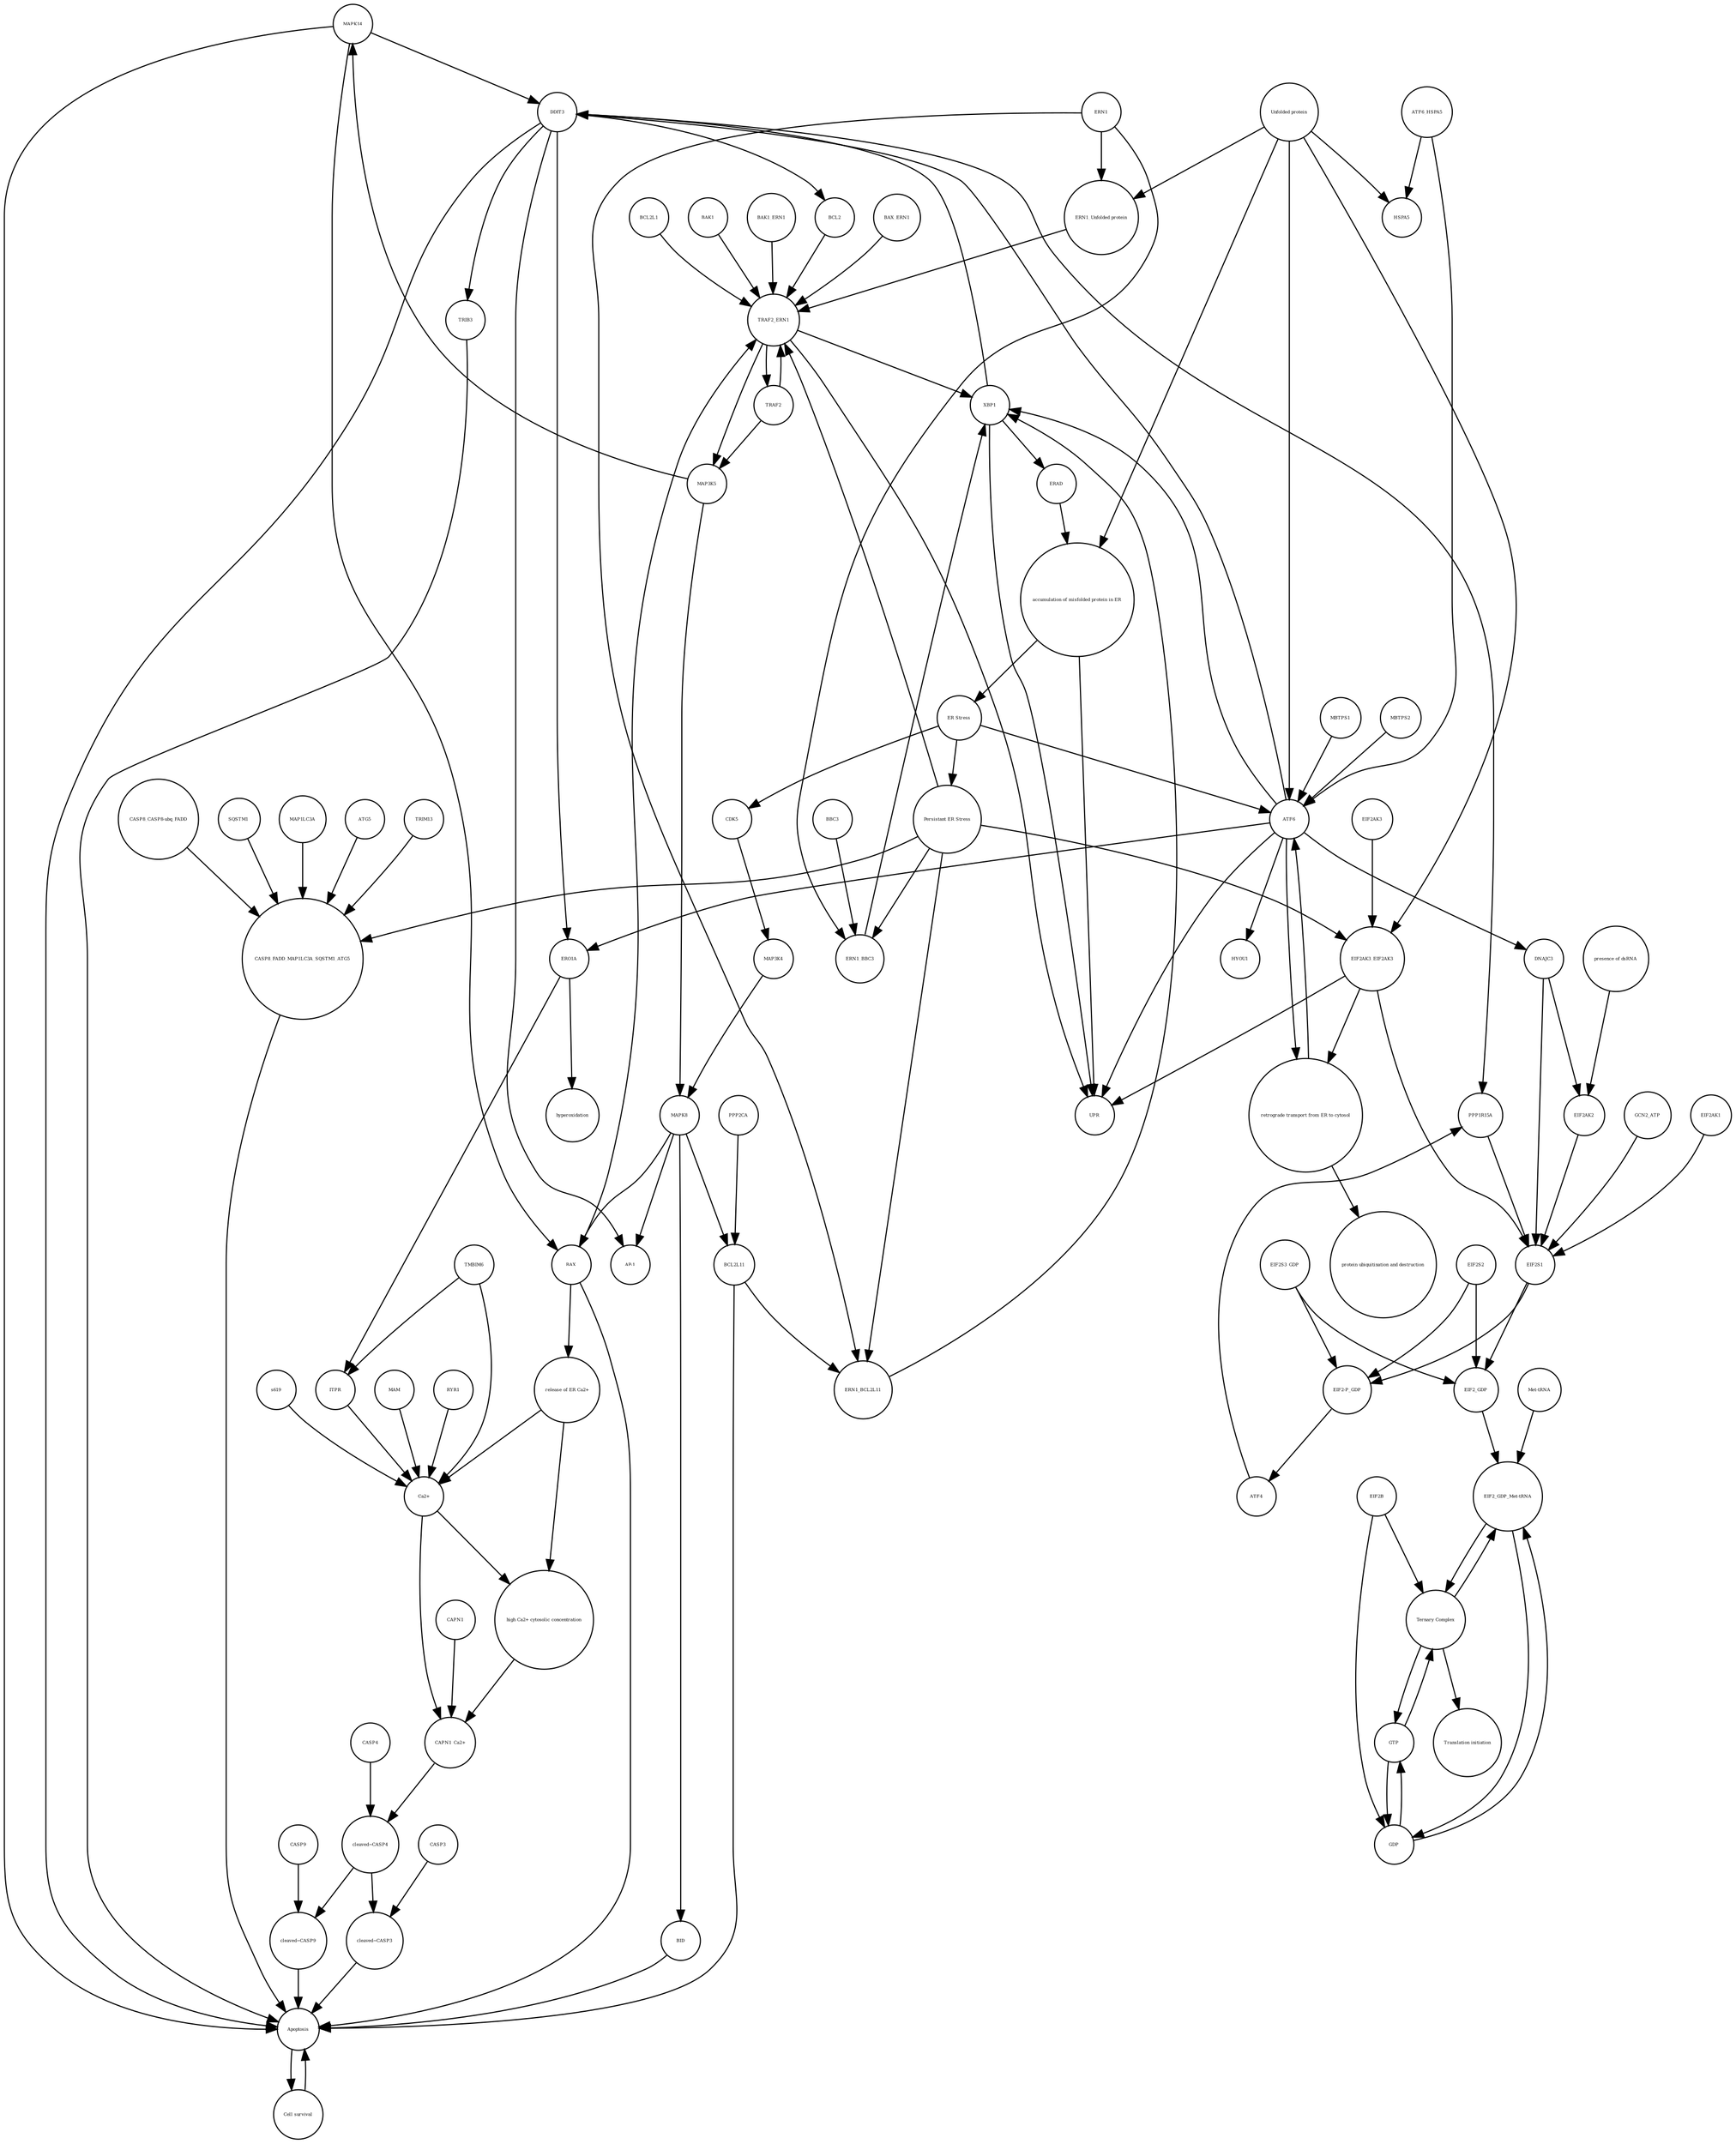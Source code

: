 strict digraph  {
"release of ER Ca2+" [annotation="urn_miriam_obo.go_GO%3A0032471", bipartite=0, cls=phenotype, fontsize=4, label="release of ER Ca2+", shape=circle];
"high Ca2+ cytosolic concentration" [annotation="urn_miriam_obo.go_GO%3A1902656", bipartite=0, cls=phenotype, fontsize=4, label="high Ca2+ cytosolic concentration", shape=circle];
XBP1 [annotation="urn_miriam_hgnc.symbol_XBP1", bipartite=0, cls=macromolecule, fontsize=4, label=XBP1, shape=circle];
UPR [annotation="urn_miriam_obo.go_GO%3A0006986", bipartite=0, cls=phenotype, fontsize=4, label=UPR, shape=circle];
ERAD [annotation="urn_miriam_obo.go_GO%3A0036503", bipartite=0, cls=phenotype, fontsize=4, label=ERAD, shape=circle];
MAPK14 [annotation="urn_miriam_hgnc.symbol_MAPK14", bipartite=0, cls=macromolecule, fontsize=4, label=MAPK14, shape=circle];
Apoptosis [annotation="urn_miriam_obo.go_GO%3A0006921", bipartite=0, cls=phenotype, fontsize=4, label=Apoptosis, shape=circle];
DDIT3 [annotation="urn_miriam_hgnc.symbol_DDIT3", bipartite=0, cls=macromolecule, fontsize=4, label=DDIT3, shape=circle];
"Ternary Complex" [annotation="", bipartite=0, cls=complex, fontsize=4, label="Ternary Complex", shape=circle];
"Translation initiation" [annotation="urn_miriam_obo.go_GO%3A0006412", bipartite=0, cls=phenotype, fontsize=4, label="Translation initiation", shape=circle];
BAX [annotation="urn_miriam_hgnc.symbol_BAX", bipartite=0, cls=macromolecule, fontsize=4, label=BAX, shape=circle];
ATF6 [annotation="urn_miriam_hgnc.symbol_ATF6", bipartite=0, cls=macromolecule, fontsize=4, label=ATF6, shape=circle];
"retrograde transport from ER to cytosol" [annotation="urn_miriam_obo.go_GO%3A0030970", bipartite=0, cls=phenotype, fontsize=4, label="retrograde transport from ER to cytosol", shape=circle];
"ER Stress" [annotation="urn_miriam_obo.go_GO%3A0034976", bipartite=0, cls=phenotype, fontsize=4, label="ER Stress", shape=circle];
"Persistant ER Stress" [annotation="urn_miriam_obo.go_GO%3A0034976", bipartite=0, cls=phenotype, fontsize=4, label="Persistant ER Stress", shape=circle];
CASP8_FADD_MAP1LC3A_SQSTM1_ATG5 [annotation="", bipartite=0, cls=complex, fontsize=4, label=CASP8_FADD_MAP1LC3A_SQSTM1_ATG5, shape=circle];
"Ca2+" [annotation="urn_miriam_obo.chebi_CHEBI%3A29108", bipartite=0, cls="simple chemical", fontsize=4, label="Ca2+", shape=circle];
"Unfolded protein" [annotation="", bipartite=0, cls=macromolecule, fontsize=4, label="Unfolded protein", shape=circle];
"accumulation of misfolded protein in ER" [annotation="urn_miriam_obo.go_GO%3A0006986", bipartite=0, cls=phenotype, fontsize=4, label="accumulation of misfolded protein in ER", shape=circle];
EIF2AK3_EIF2AK3 [annotation="", bipartite=0, cls=complex, fontsize=4, label=EIF2AK3_EIF2AK3, shape=circle];
TRAF2_ERN1 [annotation="", bipartite=0, cls=complex, fontsize=4, label=TRAF2_ERN1, shape=circle];
BCL2L11 [annotation="urn_miriam_hgnc.symbol_BCL2L11", bipartite=0, cls=macromolecule, fontsize=4, label=BCL2L11, shape=circle];
BID [annotation="urn_miriam_hgnc.symbol_BID", bipartite=0, cls=macromolecule, fontsize=4, label=BID, shape=circle];
TRIB3 [annotation="urn_miriam_hgnc.symbol_TRIB3", bipartite=0, cls=macromolecule, fontsize=4, label=TRIB3, shape=circle];
"cleaved~CASP3" [annotation="urn_miriam_hgnc.symbol_CASP3", bipartite=0, cls=macromolecule, fontsize=4, label="cleaved~CASP3", shape=circle];
"cleaved~CASP9" [annotation="urn_miriam_hgnc.symbol_CASP9", bipartite=0, cls=macromolecule, fontsize=4, label="cleaved~CASP9", shape=circle];
ERO1A [annotation="urn_miriam_hgnc.symbol_ERO1A", bipartite=0, cls=macromolecule, fontsize=4, label=ERO1A, shape=circle];
hyperoxidation [annotation="urn_miriam_obo.go_GO%3A0018158", bipartite=0, cls=phenotype, fontsize=4, label=hyperoxidation, shape=circle];
"Cell survival" [annotation="urn_miriam_obo.go_GO%3A0043066", bipartite=0, cls=phenotype, fontsize=4, label="Cell survival", shape=circle];
MBTPS1 [annotation="urn_miriam_hgnc.symbol_MBTPS1", bipartite=0, cls=macromolecule, fontsize=4, label=MBTPS1, shape=circle];
EIF2AK2 [annotation="urn_miriam_hgnc.symbol_EIF2AK2", bipartite=0, cls=macromolecule, fontsize=4, label=EIF2AK2, shape=circle];
ERN1_BBC3 [annotation="", bipartite=0, cls=complex, fontsize=4, label=ERN1_BBC3, shape=circle];
CAPN1 [annotation="urn_miriam_hgnc.symbol_CAPN1", bipartite=0, cls=macromolecule, fontsize=4, label=CAPN1, shape=circle];
EIF2S2 [annotation="urn_miriam_hgnc.symbol_EIF2S2", bipartite=0, cls=macromolecule, fontsize=4, label=EIF2S2, shape=circle];
MAPK8 [annotation="urn_miriam_hgnc.symbol_MAPK8", bipartite=0, cls=macromolecule, fontsize=4, label=MAPK8, shape=circle];
BAX_ERN1 [annotation="", bipartite=0, cls=complex, fontsize=4, label=BAX_ERN1, shape=circle];
EIF2S3_GDP [annotation="", bipartite=0, cls=complex, fontsize=4, label=EIF2S3_GDP, shape=circle];
"AP-1" [annotation="urn_miriam_hgnc.symbol_FOS|urn_miriam_hgnc.symbol_FOSB|urn_miriam_hgnc.symbol_FOSL1|urn_miriam_hgnc.symbol_FOSL2|urn_miriam_hgnc.symbol_JUN|urn_miriam_hgnc.symbol_JUNB|urn_miriam_hgnc.symbol_JUND", bipartite=0, cls=macromolecule, fontsize=4, label="AP-1", shape=circle];
HYOU1 [annotation="urn_miriam_hgnc.symbol_HYOU1", bipartite=0, cls=macromolecule, fontsize=4, label=HYOU1, shape=circle];
GCN2_ATP [annotation="", bipartite=0, cls=complex, fontsize=4, label=GCN2_ATP, shape=circle];
"protein ubiquitination and destruction" [annotation="", bipartite=0, cls=phenotype, fontsize=4, label="protein ubiquitination and destruction", shape=circle];
CASP3 [annotation="urn_miriam_hgnc.symbol_CASP3", bipartite=0, cls=macromolecule, fontsize=4, label=CASP3, shape=circle];
"ERN1_Unfolded protein" [annotation="", bipartite=0, cls=complex, fontsize=4, label="ERN1_Unfolded protein", shape=circle];
MAM [annotation="urn_miriam_obo.go_GO%3A0044233", bipartite=0, cls=phenotype, fontsize=4, label=MAM, shape=circle];
MAP3K5 [annotation="urn_miriam_hgnc.symbol_MAP3K5", bipartite=0, cls=macromolecule, fontsize=4, label=MAP3K5, shape=circle];
EIF2S1 [annotation="urn_miriam_hgnc.symbol_EIF2S1", bipartite=0, cls=macromolecule, fontsize=4, label=EIF2S1, shape=circle];
CDK5 [annotation="urn_miriam_hgnc.symbol_CDK5", bipartite=0, cls=macromolecule, fontsize=4, label=CDK5, shape=circle];
RYR1 [annotation="urn_miriam_hgnc.symbol_RYR1", bipartite=0, cls=macromolecule, fontsize=4, label=RYR1, shape=circle];
MAP1LC3A [annotation="urn_miriam_hgnc.symbol_MAP1LC3A", bipartite=0, cls=macromolecule, fontsize=4, label=MAP1LC3A, shape=circle];
PPP2CA [annotation="urn_miriam_hgnc.symbol_PPP2CA", bipartite=0, cls=macromolecule, fontsize=4, label=PPP2CA, shape=circle];
MBTPS2 [annotation="urn_miriam_hgnc.symbol_MBTPS2", bipartite=0, cls=macromolecule, fontsize=4, label=MBTPS2, shape=circle];
CASP4 [annotation="urn_miriam_hgnc.symbol_CASP4", bipartite=0, cls=macromolecule, fontsize=4, label=CASP4, shape=circle];
"presence of dsRNA" [annotation="urn_miriam_obo.go_GO%3A0071359", bipartite=0, cls=phenotype, fontsize=4, label="presence of dsRNA", shape=circle];
"EIF2-P_GDP" [annotation="", bipartite=0, cls=complex, fontsize=4, label="EIF2-P_GDP", shape=circle];
ERN1 [annotation="urn_miriam_hgnc.symbol_ERN1", bipartite=0, cls=macromolecule, fontsize=4, label=ERN1, shape=circle];
ATG5 [annotation="urn_miriam_hgnc.symbol_ATG5", bipartite=0, cls=macromolecule, fontsize=4, label=ATG5, shape=circle];
EIF2_GDP [annotation="", bipartite=0, cls=complex, fontsize=4, label=EIF2_GDP, shape=circle];
BCL2L1 [annotation="urn_miriam_hgnc.symbol_BCL2L1", bipartite=0, cls=macromolecule, fontsize=4, label=BCL2L1, shape=circle];
PPP1R15A [annotation="urn_miriam_hgnc.symbol_PPP1R15A", bipartite=0, cls=macromolecule, fontsize=4, label=PPP1R15A, shape=circle];
"cleaved~CASP4" [annotation="urn_miriam_hgnc.symbol_CASP4", bipartite=0, cls=macromolecule, fontsize=4, label="cleaved~CASP4", shape=circle];
BBC3 [annotation="urn_miriam_hgnc.symbol_BBC3", bipartite=0, cls=macromolecule, fontsize=4, label=BBC3, shape=circle];
TRIM13 [annotation="urn_miriam_hgnc.symbol_TRIM13", bipartite=0, cls=macromolecule, fontsize=4, label=TRIM13, shape=circle];
"CAPN1_Ca2+" [annotation="", bipartite=0, cls=complex, fontsize=4, label="CAPN1_Ca2+", shape=circle];
ATF6_HSPA5 [annotation="", bipartite=0, cls=complex, fontsize=4, label=ATF6_HSPA5, shape=circle];
EIF2AK1 [annotation="urn_miriam_hgnc.symbol_EIF2AK1", bipartite=0, cls=macromolecule, fontsize=4, label=EIF2AK1, shape=circle];
BAK1 [annotation="urn_miriam_hgnc.symbol_BAK1", bipartite=0, cls=macromolecule, fontsize=4, label=BAK1, shape=circle];
"EIF2_GDP_Met-tRNA" [annotation="", bipartite=0, cls=complex, fontsize=4, label="EIF2_GDP_Met-tRNA", shape=circle];
GDP [annotation="urn_miriam_obo.chebi_CHEBI%3A65180", bipartite=0, cls="simple chemical", fontsize=4, label=GDP, shape=circle];
ATF4 [annotation="urn_miriam_hgnc.symbol_ATF4", bipartite=0, cls=macromolecule, fontsize=4, label=ATF4, shape=circle];
EIF2AK3 [annotation="urn_miriam_hgnc.symbol_EIF2AK3", bipartite=0, cls=macromolecule, fontsize=4, label=EIF2AK3, shape=circle];
TRAF2 [annotation="urn_miriam_hgnc.symbol_TRAF2", bipartite=0, cls=macromolecule, fontsize=4, label=TRAF2, shape=circle];
CASP9 [annotation="urn_miriam_hgnc.symbol_CSAP9", bipartite=0, cls=macromolecule, fontsize=4, label=CASP9, shape=circle];
EIF2B [annotation="", bipartite=0, cls=complex, fontsize=4, label=EIF2B, shape=circle];
TMBIM6 [annotation="urn_miriam_hgnc.symbol_TMBIM6", bipartite=0, cls=macromolecule, fontsize=4, label=TMBIM6, shape=circle];
HSPA5 [annotation="urn_miriam_hgnc.symbol_HSPA5", bipartite=0, cls=macromolecule, fontsize=4, label=HSPA5, shape=circle];
ITPR [annotation="urn_miriam_hgnc.symbol_ITPR1|urn_miriam_hgnc.symbol_ITPR2|urn_miriam_hgnc.symbol_ITPR3", bipartite=0, cls=macromolecule, fontsize=4, label=ITPR, shape=circle];
"CASP8_CASP8-ubq_FADD" [annotation="", bipartite=0, cls=complex, fontsize=4, label="CASP8_CASP8-ubq_FADD", shape=circle];
"Met-tRNA" [annotation="urn_miriam_hgnc_HGNC%3A34779", bipartite=0, cls="nucleic acid feature", fontsize=4, label="Met-tRNA", shape=circle];
"SQSTM1 " [annotation="urn_miriam_hgnc.symbol_SQSTM1", bipartite=0, cls=macromolecule, fontsize=4, label="SQSTM1 ", shape=circle];
DNAJC3 [annotation="urn_miriam_hgnc.symbol_DNAJC3", bipartite=0, cls=macromolecule, fontsize=4, label=DNAJC3, shape=circle];
BAK1_ERN1 [annotation="", bipartite=0, cls=complex, fontsize=4, label=BAK1_ERN1, shape=circle];
s619 [annotation="", bipartite=0, cls=complex, fontsize=4, label=s619, shape=circle];
MAP3K4 [annotation="urn_miriam_hgnc.symbol_MAP3K4", bipartite=0, cls=macromolecule, fontsize=4, label=MAP3K4, shape=circle];
GTP [annotation="urn_miriam_obo.chebi_CHEBI%3A57600", bipartite=0, cls="simple chemical", fontsize=4, label=GTP, shape=circle];
ERN1_BCL2L11 [annotation="", bipartite=0, cls=complex, fontsize=4, label=ERN1_BCL2L11, shape=circle];
BCL2 [annotation="urn_miriam_hgnc.symbol_BCL2", bipartite=0, cls="nucleic acid feature", fontsize=4, label=BCL2, shape=circle];
"release of ER Ca2+" -> "high Ca2+ cytosolic concentration"  [annotation="", interaction_type="necessary stimulation"];
"release of ER Ca2+" -> "Ca2+"  [annotation=urn_miriam_pubmed_23850759, interaction_type=catalysis];
"high Ca2+ cytosolic concentration" -> "CAPN1_Ca2+"  [annotation=urn_miriam_pubmed_19931333, interaction_type=catalysis];
XBP1 -> UPR  [annotation="", interaction_type="necessary stimulation"];
XBP1 -> ERAD  [annotation="", interaction_type="necessary stimulation"];
XBP1 -> DDIT3  [annotation="urn_miriam_pubmed_26587781|urn_miriam_pubmed_17991856|urn_miriam_pubmed_22802018", interaction_type=catalysis];
ERAD -> "accumulation of misfolded protein in ER"  [annotation="", interaction_type=modulation];
MAPK14 -> Apoptosis  [annotation="", interaction_type="necessary stimulation"];
MAPK14 -> BAX  [annotation="urn_miriam_pubmed_18191217|urn_miriam_pubmed_23430059|urn_miriam_pubmed_29450140", interaction_type=catalysis];
MAPK14 -> DDIT3  [annotation="urn_miriam_pubmed_23850759|urn_miriam_pubmed_23430059|urn_miriam_pubmed_26137585", interaction_type=catalysis];
Apoptosis -> "Cell survival"  [annotation="", interaction_type=modulation];
DDIT3 -> Apoptosis  [annotation="", interaction_type="necessary stimulation"];
DDIT3 -> BCL2  [annotation="urn_miriam_pubmed_30662442|urn_miriam_pubmed_23850759", interaction_type=inhibition];
DDIT3 -> TRIB3  [annotation="urn_miriam_pubmed_23430059|urn_miriam_pubmed_18940792", interaction_type=catalysis];
DDIT3 -> ERO1A  [annotation="urn_miriam_pubmed_23850759|urn_miriam_pubmed_25387528|urn_miriam_taxonomy_10090", interaction_type=catalysis];
DDIT3 -> "AP-1"  [annotation="urn_miriam_pubmed_26587781|urn_miriam_pubmed_23850759", interaction_type=catalysis];
DDIT3 -> PPP1R15A  [annotation="urn_miriam_pubmed_23850759|urn_miriam_pubmed_26584763", interaction_type=catalysis];
"Ternary Complex" -> "Translation initiation"  [annotation="", interaction_type="necessary stimulation"];
"Ternary Complex" -> "EIF2_GDP_Met-tRNA"  [annotation="", interaction_type=production];
"Ternary Complex" -> GTP  [annotation="", interaction_type=production];
BAX -> Apoptosis  [annotation="", interaction_type="necessary stimulation"];
BAX -> "release of ER Ca2+"  [annotation="", interaction_type="necessary stimulation"];
BAX -> TRAF2_ERN1  [annotation="urn_miriam_pubmed_23850759|urn_miriam_pubmed_23430059|urn_miriam_pubmed_26587781|urn_miriam_pubmed_30773986|urn_miriam_taxonomy_10090", interaction_type=catalysis];
ATF6 -> "retrograde transport from ER to cytosol"  [annotation="", interaction_type=modulation];
ATF6 -> UPR  [annotation="", interaction_type="necessary stimulation"];
ATF6 -> DDIT3  [annotation="urn_miriam_pubmed_26587781|urn_miriam_pubmed_17991856|urn_miriam_pubmed_22802018", interaction_type=catalysis];
ATF6 -> DNAJC3  [annotation="urn_miriam_pubmed_12601012|urn_miriam_pubmed_18360008|urn_miriam_taxonomy_10090", interaction_type=catalysis];
ATF6 -> HYOU1  [annotation="urn_miriam_pubmed_18360008|urn_miriam_taxonomy_10090", interaction_type=catalysis];
ATF6 -> ERO1A  [annotation="urn_miriam_pubmed_23850759|urn_miriam_pubmed_25387528|urn_miriam_taxonomy_10090", interaction_type=catalysis];
ATF6 -> XBP1  [annotation="urn_miriam_pubmed_26587781|urn_miriam_pubmed_23430059", interaction_type=catalysis];
"retrograde transport from ER to cytosol" -> ATF6  [annotation="urn_miriam_pubmed_18360008|urn_miriam_pubmed_17991856|urn_miriam_pubmed_26587781|urn_miriam_taxonomy_10090", interaction_type=inhibition];
"retrograde transport from ER to cytosol" -> "protein ubiquitination and destruction"  [annotation="", interaction_type=production];
"ER Stress" -> "Persistant ER Stress"  [annotation="", interaction_type=modulation];
"ER Stress" -> ATF6  [annotation="urn_miriam_pubmed_18360008|urn_miriam_pubmed_17991856|urn_miriam_pubmed_26587781|urn_miriam_taxonomy_10090", interaction_type=catalysis];
"ER Stress" -> CDK5  [annotation=urn_miriam_pubmed_23850759, interaction_type=catalysis];
"Persistant ER Stress" -> ERN1_BBC3  [annotation="urn_miriam_pubmed_23430059|urn_miriam_pubmed_17991856", interaction_type=inhibition];
"Persistant ER Stress" -> ERN1_BCL2L11  [annotation="urn_miriam_pubmed_23850759|urn_miriam_pubmed_23430059|urn_miriam_pubmed_26587781", interaction_type=inhibition];
"Persistant ER Stress" -> TRAF2_ERN1  [annotation="urn_miriam_pubmed_23850759|urn_miriam_pubmed_23430059|urn_miriam_pubmed_26587781|urn_miriam_pubmed_30773986|urn_miriam_taxonomy_10090", interaction_type=inhibition];
"Persistant ER Stress" -> CASP8_FADD_MAP1LC3A_SQSTM1_ATG5  [annotation=urn_miriam_pubmed_17991856, interaction_type=catalysis];
"Persistant ER Stress" -> EIF2AK3_EIF2AK3  [annotation=urn_miriam_pubmed_17991856, interaction_type=catalysis];
CASP8_FADD_MAP1LC3A_SQSTM1_ATG5 -> Apoptosis  [annotation="", interaction_type="necessary stimulation"];
"Ca2+" -> "high Ca2+ cytosolic concentration"  [annotation="", interaction_type="necessary stimulation"];
"Ca2+" -> "CAPN1_Ca2+"  [annotation="", interaction_type=production];
"Unfolded protein" -> "accumulation of misfolded protein in ER"  [annotation="", interaction_type="necessary stimulation"];
"Unfolded protein" -> "ERN1_Unfolded protein"  [annotation="", interaction_type=production];
"Unfolded protein" -> HSPA5  [annotation="urn_miriam_pubmed_17090218|urn_miriam_pubmed_23850759", interaction_type=catalysis];
"Unfolded protein" -> ATF6  [annotation="urn_miriam_pubmed_17090218|urn_miriam_pubmed_23850759", interaction_type=catalysis];
"Unfolded protein" -> EIF2AK3_EIF2AK3  [annotation=urn_miriam_pubmed_17991856, interaction_type=catalysis];
"accumulation of misfolded protein in ER" -> "ER Stress"  [annotation="", interaction_type="necessary stimulation"];
"accumulation of misfolded protein in ER" -> UPR  [annotation="", interaction_type="necessary stimulation"];
EIF2AK3_EIF2AK3 -> UPR  [annotation="", interaction_type="necessary stimulation"];
EIF2AK3_EIF2AK3 -> EIF2S1  [annotation="urn_miriam_pubmed_12667446|urn_miriam_pubmed_12601012|urn_miriam_pubmed_23850759|urn_miriam_pubmed_18360008|urn_miriam_pubmed_26587781|urn_miriam_taxonomy_10090", interaction_type=catalysis];
EIF2AK3_EIF2AK3 -> "retrograde transport from ER to cytosol"  [annotation="", interaction_type=production];
TRAF2_ERN1 -> UPR  [annotation="", interaction_type="necessary stimulation"];
TRAF2_ERN1 -> XBP1  [annotation="urn_miriam_pubmed_26587781|urn_miriam_pubmed_23430059", interaction_type=catalysis];
TRAF2_ERN1 -> TRAF2  [annotation=urn_miriam_pubmed_23850759, interaction_type=catalysis];
TRAF2_ERN1 -> MAP3K5  [annotation=urn_miriam_pubmed_23850759, interaction_type=catalysis];
BCL2L11 -> Apoptosis  [annotation="", interaction_type="necessary stimulation"];
BCL2L11 -> ERN1_BCL2L11  [annotation="", interaction_type=production];
BID -> Apoptosis  [annotation="", interaction_type="necessary stimulation"];
TRIB3 -> Apoptosis  [annotation="", interaction_type="necessary stimulation"];
"cleaved~CASP3" -> Apoptosis  [annotation="", interaction_type="necessary stimulation"];
"cleaved~CASP9" -> Apoptosis  [annotation="", interaction_type="necessary stimulation"];
ERO1A -> hyperoxidation  [annotation="", interaction_type="necessary stimulation"];
ERO1A -> ITPR  [annotation="urn_miriam_pubmed_23850759|urn_miriam_pubmed_23430059", interaction_type=catalysis];
"Cell survival" -> Apoptosis  [annotation="", interaction_type=modulation];
MBTPS1 -> ATF6  [annotation="urn_miriam_pubmed_18360008|urn_miriam_pubmed_17991856|urn_miriam_pubmed_26587781|urn_miriam_pubmed_23850759|urn_miriam_taxonomy_10090", interaction_type=catalysis];
EIF2AK2 -> EIF2S1  [annotation="urn_miriam_pubmed_12667446|urn_miriam_pubmed_12601012|urn_miriam_pubmed_23850759|urn_miriam_pubmed_18360008|urn_miriam_pubmed_26587781|urn_miriam_taxonomy_10090", interaction_type=catalysis];
ERN1_BBC3 -> XBP1  [annotation="urn_miriam_pubmed_26587781|urn_miriam_pubmed_23430059", interaction_type=catalysis];
CAPN1 -> "CAPN1_Ca2+"  [annotation="", interaction_type=production];
EIF2S2 -> "EIF2-P_GDP"  [annotation="", interaction_type=production];
EIF2S2 -> EIF2_GDP  [annotation="", interaction_type=production];
MAPK8 -> BCL2L11  [annotation=urn_miriam_pubmed_23850759, interaction_type=catalysis];
MAPK8 -> BID  [annotation="urn_miriam_pubmed_23430059|urn_miriam_pubmed_11583631|urn_miriam_taxonomy_10090", interaction_type=catalysis];
MAPK8 -> "AP-1"  [annotation="urn_miriam_pubmed_26587781|urn_miriam_pubmed_23850759", interaction_type=catalysis];
MAPK8 -> BAX  [annotation="urn_miriam_pubmed_18191217|urn_miriam_pubmed_23430059|urn_miriam_pubmed_29450140", interaction_type=catalysis];
BAX_ERN1 -> TRAF2_ERN1  [annotation="urn_miriam_pubmed_23850759|urn_miriam_pubmed_23430059|urn_miriam_pubmed_26587781|urn_miriam_pubmed_30773986|urn_miriam_taxonomy_10090", interaction_type=catalysis];
EIF2S3_GDP -> "EIF2-P_GDP"  [annotation="", interaction_type=production];
EIF2S3_GDP -> EIF2_GDP  [annotation="", interaction_type=production];
GCN2_ATP -> EIF2S1  [annotation="urn_miriam_pubmed_12667446|urn_miriam_pubmed_12601012|urn_miriam_pubmed_23850759|urn_miriam_pubmed_18360008|urn_miriam_pubmed_26587781|urn_miriam_taxonomy_10090", interaction_type=catalysis];
CASP3 -> "cleaved~CASP3"  [annotation="", interaction_type=production];
"ERN1_Unfolded protein" -> TRAF2_ERN1  [annotation="", interaction_type=production];
MAM -> "Ca2+"  [annotation=urn_miriam_pubmed_23850759, interaction_type=catalysis];
MAP3K5 -> MAPK14  [annotation="urn_miriam_pubmed_23850759|urn_miriam_pubmed_12215209|urn_miriam_taxonomy_10090", interaction_type=catalysis];
MAP3K5 -> MAPK8  [annotation="urn_miriam_pubmed_18191217|urn_miriam_pubmed_23850759|urn_miriam_pubmed_26587781", interaction_type=catalysis];
EIF2S1 -> "EIF2-P_GDP"  [annotation="", interaction_type=production];
EIF2S1 -> EIF2_GDP  [annotation="", interaction_type=production];
CDK5 -> MAP3K4  [annotation=urn_miriam_pubmed_23850759, interaction_type=catalysis];
RYR1 -> "Ca2+"  [annotation=urn_miriam_pubmed_23850759, interaction_type=catalysis];
MAP1LC3A -> CASP8_FADD_MAP1LC3A_SQSTM1_ATG5  [annotation="", interaction_type=production];
PPP2CA -> BCL2L11  [annotation="urn_miriam_pubmed_23850759|urn_miriam_pubmed_23430059", interaction_type=catalysis];
MBTPS2 -> ATF6  [annotation="urn_miriam_pubmed_23850759|urn_miriam_pubmed_26587781|urn_miriam_pubmed_17991856|urn_miriam_pubmed_18360008|urn_miriam_taxonomy_10090", interaction_type=catalysis];
CASP4 -> "cleaved~CASP4"  [annotation="", interaction_type=production];
"presence of dsRNA" -> EIF2AK2  [annotation="urn_miriam_pubmed_12601012|urn_miriam_pubmed_26587781|urn_miriam_pubmed_23850759", interaction_type=catalysis];
"EIF2-P_GDP" -> ATF4  [annotation="urn_miriam_pubmed_15277680|urn_miriam_pubmed_23850759|urn_miriam_taxonomy_10090", interaction_type=catalysis];
ERN1 -> ERN1_BBC3  [annotation="", interaction_type=production];
ERN1 -> "ERN1_Unfolded protein"  [annotation="", interaction_type=production];
ERN1 -> ERN1_BCL2L11  [annotation="", interaction_type=production];
ATG5 -> CASP8_FADD_MAP1LC3A_SQSTM1_ATG5  [annotation="", interaction_type=production];
EIF2_GDP -> "EIF2_GDP_Met-tRNA"  [annotation="", interaction_type=production];
BCL2L1 -> TRAF2_ERN1  [annotation="urn_miriam_pubmed_23850759|urn_miriam_pubmed_23430059|urn_miriam_pubmed_26587781|urn_miriam_pubmed_30773986|urn_miriam_taxonomy_10090", interaction_type=inhibition];
PPP1R15A -> EIF2S1  [annotation="urn_miriam_pubmed_23850759|urn_miriam_pubmed_12667446|urn_miriam_pubmed_12601012|urn_miriam_taxonomy_10090", interaction_type=catalysis];
"cleaved~CASP4" -> "cleaved~CASP3"  [annotation="urn_miriam_pubmed_19931333|urn_miriam_pubmed_18955970|urn_miriam_pubmed_24373849", interaction_type=catalysis];
"cleaved~CASP4" -> "cleaved~CASP9"  [annotation="urn_miriam_pubmed_19931333|urn_miriam_pubmed_18955970|urn_miriam_pubmed_24373849", interaction_type=catalysis];
BBC3 -> ERN1_BBC3  [annotation="", interaction_type=production];
TRIM13 -> CASP8_FADD_MAP1LC3A_SQSTM1_ATG5  [annotation=urn_miriam_pubmed_17991856, interaction_type=catalysis];
"CAPN1_Ca2+" -> "cleaved~CASP4"  [annotation="urn_miriam_pubmed_19931333|urn_miriam_pubmed_18955970|urn_miriam_pubmed_24373849", interaction_type=catalysis];
ATF6_HSPA5 -> HSPA5  [annotation="", interaction_type=production];
ATF6_HSPA5 -> ATF6  [annotation="", interaction_type=production];
EIF2AK1 -> EIF2S1  [annotation="urn_miriam_pubmed_23850759|urn_miriam_pubmed_12667446|urn_miriam_pubmed_12601012|urn_miriam_taxonomy_10090", interaction_type=catalysis];
BAK1 -> TRAF2_ERN1  [annotation="urn_miriam_pubmed_23850759|urn_miriam_pubmed_23430059|urn_miriam_pubmed_26587781|urn_miriam_pubmed_30773986|urn_miriam_taxonomy_10090", interaction_type=catalysis];
"EIF2_GDP_Met-tRNA" -> "Ternary Complex"  [annotation="", interaction_type=production];
"EIF2_GDP_Met-tRNA" -> GDP  [annotation="", interaction_type=production];
GDP -> "EIF2_GDP_Met-tRNA"  [annotation="", interaction_type=production];
GDP -> GTP  [annotation="", interaction_type=production];
ATF4 -> PPP1R15A  [annotation="urn_miriam_pubmed_23850759|urn_miriam_pubmed_26584763", interaction_type=catalysis];
EIF2AK3 -> EIF2AK3_EIF2AK3  [annotation="", interaction_type=production];
TRAF2 -> MAP3K5  [annotation=urn_miriam_pubmed_23850759, interaction_type=catalysis];
TRAF2 -> TRAF2_ERN1  [annotation="", interaction_type=production];
CASP9 -> "cleaved~CASP9"  [annotation="", interaction_type=production];
EIF2B -> "Ternary Complex"  [annotation=urn_miriam_pubmed_23850759, interaction_type=catalysis];
EIF2B -> GDP  [annotation=urn_miriam_pubmed_23850759, interaction_type=catalysis];
TMBIM6 -> "Ca2+"  [annotation=urn_miriam_pubmed_23850759, interaction_type=catalysis];
TMBIM6 -> ITPR  [annotation="urn_miriam_pubmed_23850759|urn_miriam_pubmed_23430059", interaction_type=catalysis];
ITPR -> "Ca2+"  [annotation=urn_miriam_pubmed_23850759, interaction_type=catalysis];
"CASP8_CASP8-ubq_FADD" -> CASP8_FADD_MAP1LC3A_SQSTM1_ATG5  [annotation="", interaction_type=production];
"Met-tRNA" -> "EIF2_GDP_Met-tRNA"  [annotation="", interaction_type=production];
"SQSTM1 " -> CASP8_FADD_MAP1LC3A_SQSTM1_ATG5  [annotation="", interaction_type=production];
DNAJC3 -> EIF2AK2  [annotation="urn_miriam_pubmed_12601012|urn_miriam_pubmed_26587781|urn_miriam_pubmed_23850759", interaction_type=inhibition];
DNAJC3 -> EIF2S1  [annotation="urn_miriam_pubmed_12667446|urn_miriam_pubmed_12601012|urn_miriam_pubmed_23850759|urn_miriam_pubmed_18360008|urn_miriam_pubmed_26587781|urn_miriam_taxonomy_10090", interaction_type=inhibition];
BAK1_ERN1 -> TRAF2_ERN1  [annotation="urn_miriam_pubmed_23850759|urn_miriam_pubmed_23430059|urn_miriam_pubmed_26587781|urn_miriam_pubmed_30773986|urn_miriam_taxonomy_10090", interaction_type=catalysis];
s619 -> "Ca2+"  [annotation=urn_miriam_pubmed_23850759, interaction_type=catalysis];
MAP3K4 -> MAPK8  [annotation="urn_miriam_pubmed_18191217|urn_miriam_pubmed_23850759|urn_miriam_pubmed_26587781", interaction_type=catalysis];
GTP -> "Ternary Complex"  [annotation="", interaction_type=production];
GTP -> GDP  [annotation="", interaction_type=production];
ERN1_BCL2L11 -> XBP1  [annotation="urn_miriam_pubmed_26587781|urn_miriam_pubmed_23430059", interaction_type=catalysis];
BCL2 -> TRAF2_ERN1  [annotation="urn_miriam_pubmed_23850759|urn_miriam_pubmed_23430059|urn_miriam_pubmed_26587781|urn_miriam_pubmed_30773986|urn_miriam_taxonomy_10090", interaction_type=inhibition];
}
